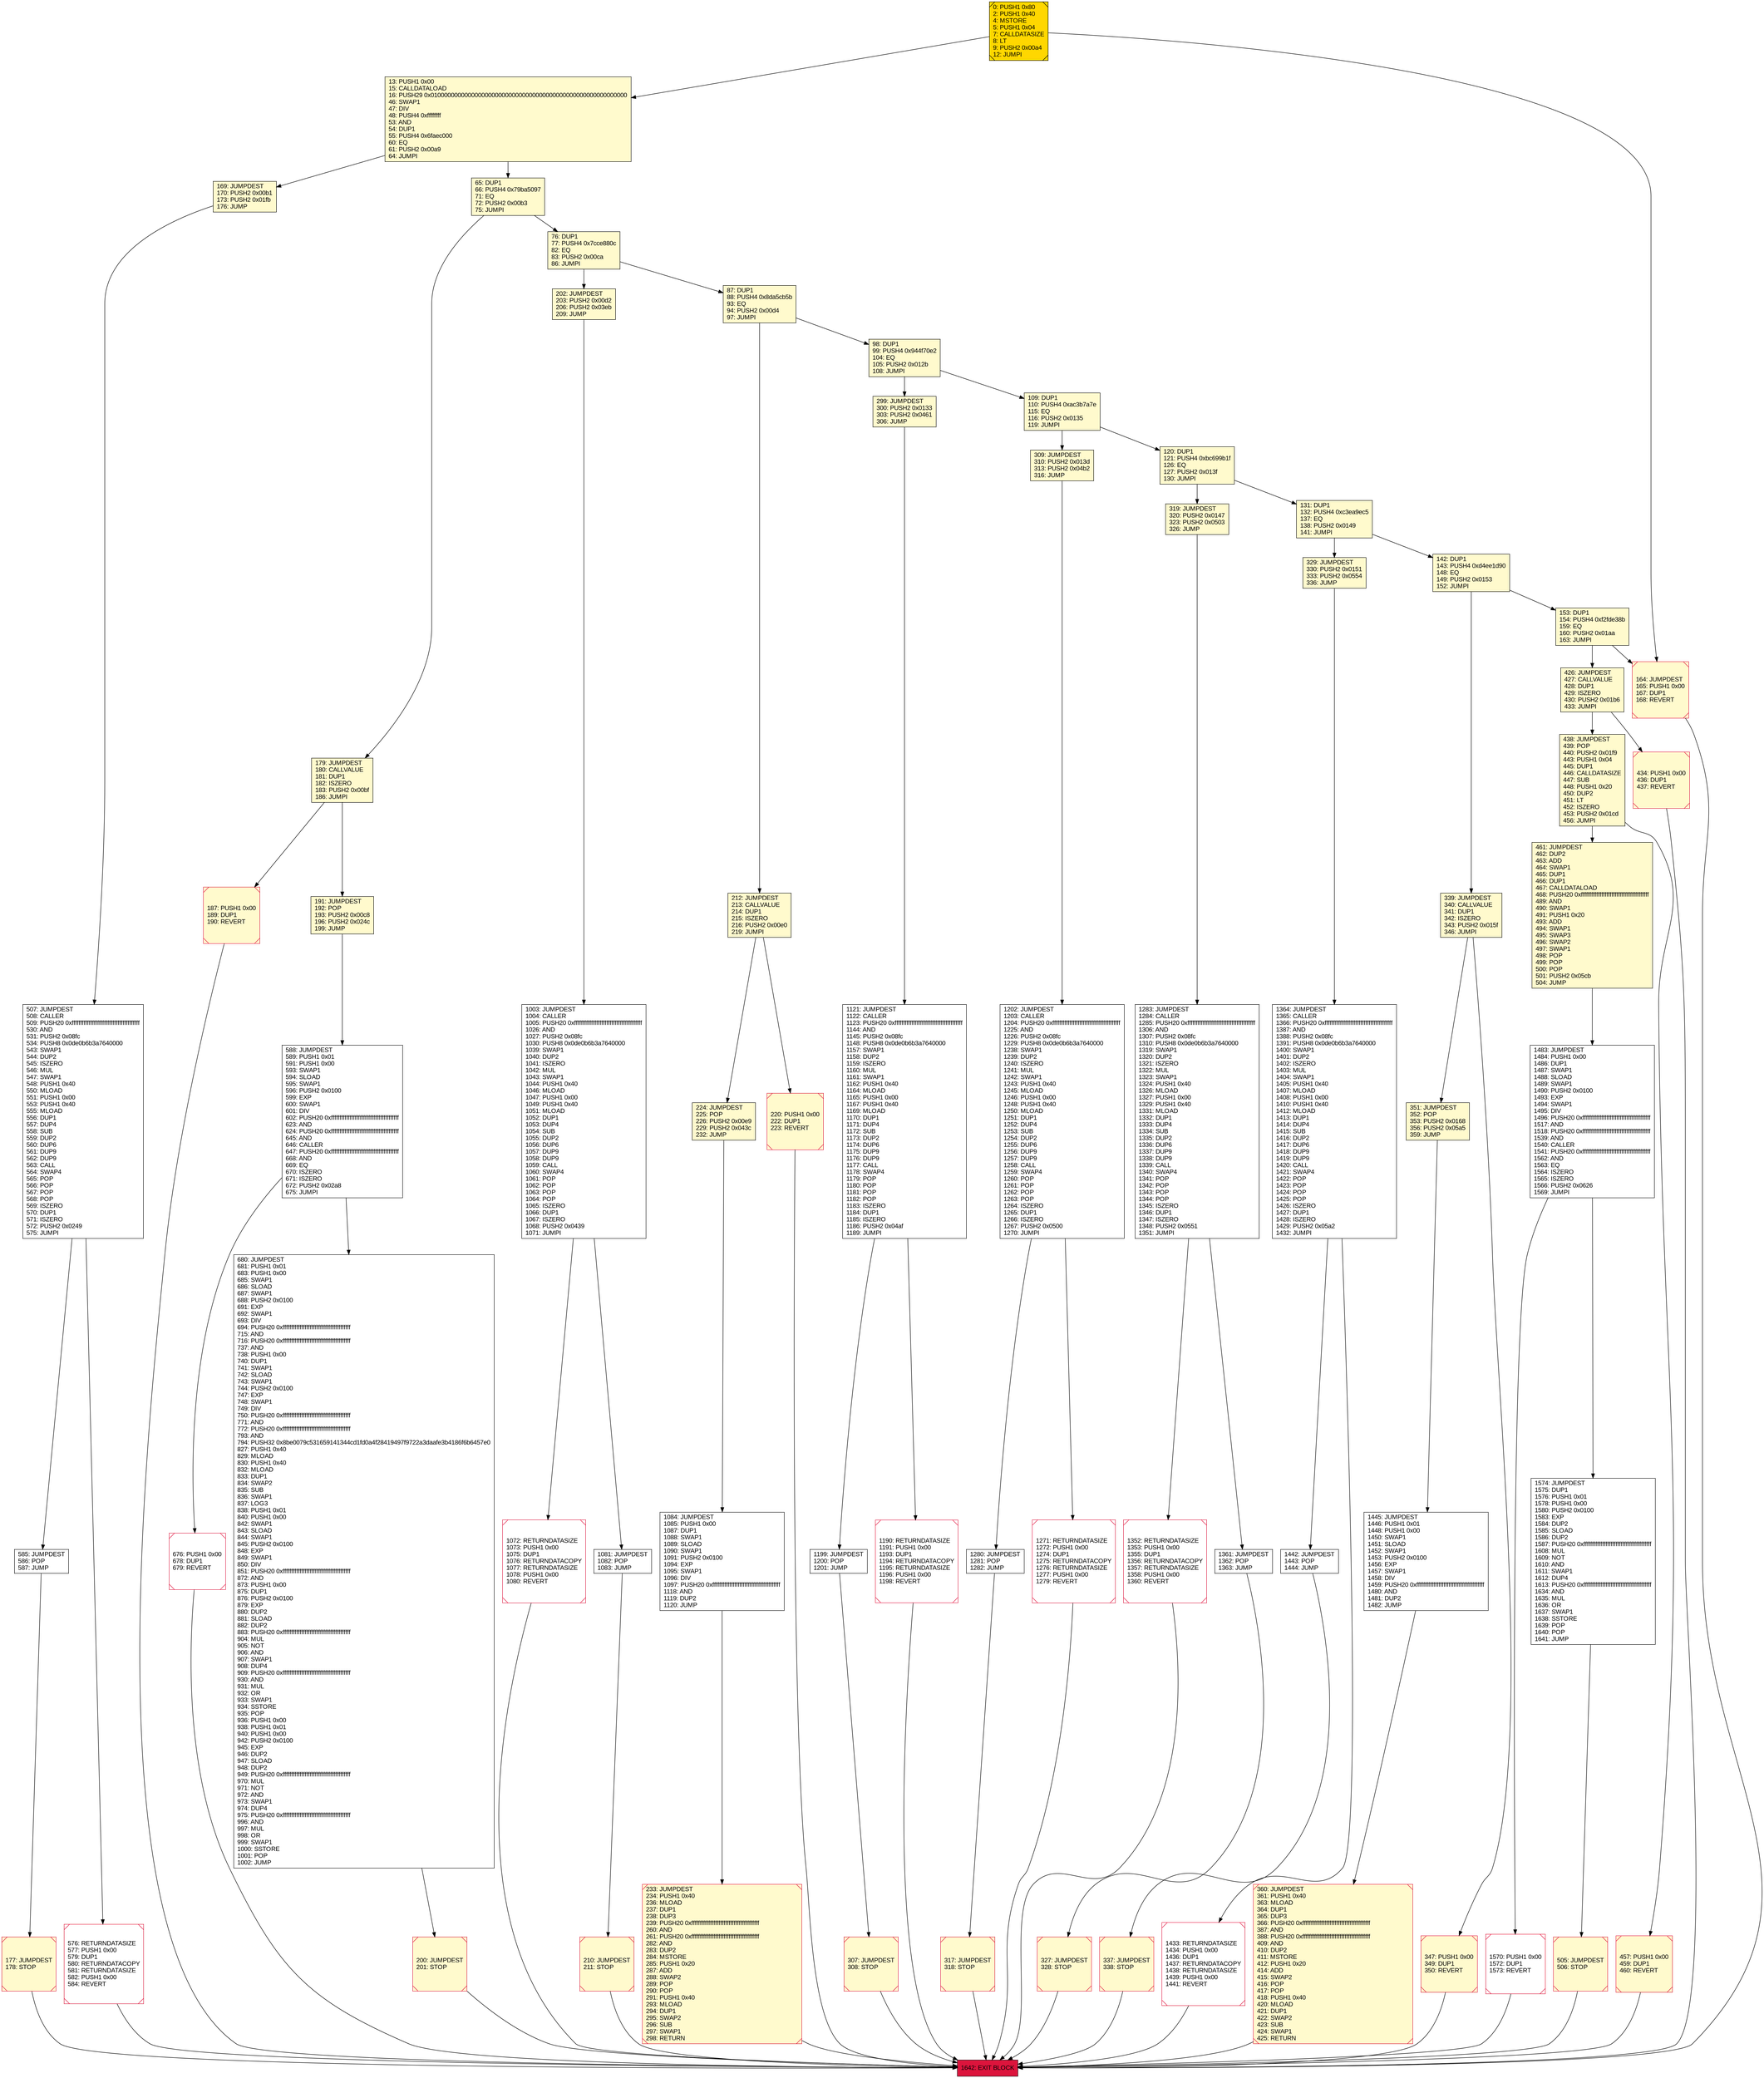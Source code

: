 digraph G {
bgcolor=transparent rankdir=UD;
node [shape=box style=filled color=black fillcolor=white fontname=arial fontcolor=black];
329 [label="329: JUMPDEST\l330: PUSH2 0x0151\l333: PUSH2 0x0554\l336: JUMP\l" fillcolor=lemonchiffon ];
1433 [label="1433: RETURNDATASIZE\l1434: PUSH1 0x00\l1436: DUP1\l1437: RETURNDATACOPY\l1438: RETURNDATASIZE\l1439: PUSH1 0x00\l1441: REVERT\l" shape=Msquare color=crimson ];
1570 [label="1570: PUSH1 0x00\l1572: DUP1\l1573: REVERT\l" shape=Msquare color=crimson ];
676 [label="676: PUSH1 0x00\l678: DUP1\l679: REVERT\l" shape=Msquare color=crimson ];
1442 [label="1442: JUMPDEST\l1443: POP\l1444: JUMP\l" ];
131 [label="131: DUP1\l132: PUSH4 0xc3ea9ec5\l137: EQ\l138: PUSH2 0x0149\l141: JUMPI\l" fillcolor=lemonchiffon ];
1199 [label="1199: JUMPDEST\l1200: POP\l1201: JUMP\l" ];
142 [label="142: DUP1\l143: PUSH4 0xd4ee1d90\l148: EQ\l149: PUSH2 0x0153\l152: JUMPI\l" fillcolor=lemonchiffon ];
1121 [label="1121: JUMPDEST\l1122: CALLER\l1123: PUSH20 0xffffffffffffffffffffffffffffffffffffffff\l1144: AND\l1145: PUSH2 0x08fc\l1148: PUSH8 0x0de0b6b3a7640000\l1157: SWAP1\l1158: DUP2\l1159: ISZERO\l1160: MUL\l1161: SWAP1\l1162: PUSH1 0x40\l1164: MLOAD\l1165: PUSH1 0x00\l1167: PUSH1 0x40\l1169: MLOAD\l1170: DUP1\l1171: DUP4\l1172: SUB\l1173: DUP2\l1174: DUP6\l1175: DUP9\l1176: DUP9\l1177: CALL\l1178: SWAP4\l1179: POP\l1180: POP\l1181: POP\l1182: POP\l1183: ISZERO\l1184: DUP1\l1185: ISZERO\l1186: PUSH2 0x04af\l1189: JUMPI\l" ];
1084 [label="1084: JUMPDEST\l1085: PUSH1 0x00\l1087: DUP1\l1088: SWAP1\l1089: SLOAD\l1090: SWAP1\l1091: PUSH2 0x0100\l1094: EXP\l1095: SWAP1\l1096: DIV\l1097: PUSH20 0xffffffffffffffffffffffffffffffffffffffff\l1118: AND\l1119: DUP2\l1120: JUMP\l" ];
76 [label="76: DUP1\l77: PUSH4 0x7cce880c\l82: EQ\l83: PUSH2 0x00ca\l86: JUMPI\l" fillcolor=lemonchiffon ];
434 [label="434: PUSH1 0x00\l436: DUP1\l437: REVERT\l" fillcolor=lemonchiffon shape=Msquare color=crimson ];
179 [label="179: JUMPDEST\l180: CALLVALUE\l181: DUP1\l182: ISZERO\l183: PUSH2 0x00bf\l186: JUMPI\l" fillcolor=lemonchiffon ];
187 [label="187: PUSH1 0x00\l189: DUP1\l190: REVERT\l" fillcolor=lemonchiffon shape=Msquare color=crimson ];
1003 [label="1003: JUMPDEST\l1004: CALLER\l1005: PUSH20 0xffffffffffffffffffffffffffffffffffffffff\l1026: AND\l1027: PUSH2 0x08fc\l1030: PUSH8 0x0de0b6b3a7640000\l1039: SWAP1\l1040: DUP2\l1041: ISZERO\l1042: MUL\l1043: SWAP1\l1044: PUSH1 0x40\l1046: MLOAD\l1047: PUSH1 0x00\l1049: PUSH1 0x40\l1051: MLOAD\l1052: DUP1\l1053: DUP4\l1054: SUB\l1055: DUP2\l1056: DUP6\l1057: DUP9\l1058: DUP9\l1059: CALL\l1060: SWAP4\l1061: POP\l1062: POP\l1063: POP\l1064: POP\l1065: ISZERO\l1066: DUP1\l1067: ISZERO\l1068: PUSH2 0x0439\l1071: JUMPI\l" ];
202 [label="202: JUMPDEST\l203: PUSH2 0x00d2\l206: PUSH2 0x03eb\l209: JUMP\l" fillcolor=lemonchiffon ];
1483 [label="1483: JUMPDEST\l1484: PUSH1 0x00\l1486: DUP1\l1487: SWAP1\l1488: SLOAD\l1489: SWAP1\l1490: PUSH2 0x0100\l1493: EXP\l1494: SWAP1\l1495: DIV\l1496: PUSH20 0xffffffffffffffffffffffffffffffffffffffff\l1517: AND\l1518: PUSH20 0xffffffffffffffffffffffffffffffffffffffff\l1539: AND\l1540: CALLER\l1541: PUSH20 0xffffffffffffffffffffffffffffffffffffffff\l1562: AND\l1563: EQ\l1564: ISZERO\l1565: ISZERO\l1566: PUSH2 0x0626\l1569: JUMPI\l" ];
1081 [label="1081: JUMPDEST\l1082: POP\l1083: JUMP\l" ];
164 [label="164: JUMPDEST\l165: PUSH1 0x00\l167: DUP1\l168: REVERT\l" fillcolor=lemonchiffon shape=Msquare color=crimson ];
224 [label="224: JUMPDEST\l225: POP\l226: PUSH2 0x00e9\l229: PUSH2 0x043c\l232: JUMP\l" fillcolor=lemonchiffon ];
1574 [label="1574: JUMPDEST\l1575: DUP1\l1576: PUSH1 0x01\l1578: PUSH1 0x00\l1580: PUSH2 0x0100\l1583: EXP\l1584: DUP2\l1585: SLOAD\l1586: DUP2\l1587: PUSH20 0xffffffffffffffffffffffffffffffffffffffff\l1608: MUL\l1609: NOT\l1610: AND\l1611: SWAP1\l1612: DUP4\l1613: PUSH20 0xffffffffffffffffffffffffffffffffffffffff\l1634: AND\l1635: MUL\l1636: OR\l1637: SWAP1\l1638: SSTORE\l1639: POP\l1640: POP\l1641: JUMP\l" ];
98 [label="98: DUP1\l99: PUSH4 0x944f70e2\l104: EQ\l105: PUSH2 0x012b\l108: JUMPI\l" fillcolor=lemonchiffon ];
177 [label="177: JUMPDEST\l178: STOP\l" fillcolor=lemonchiffon shape=Msquare color=crimson ];
307 [label="307: JUMPDEST\l308: STOP\l" fillcolor=lemonchiffon shape=Msquare color=crimson ];
1280 [label="1280: JUMPDEST\l1281: POP\l1282: JUMP\l" ];
680 [label="680: JUMPDEST\l681: PUSH1 0x01\l683: PUSH1 0x00\l685: SWAP1\l686: SLOAD\l687: SWAP1\l688: PUSH2 0x0100\l691: EXP\l692: SWAP1\l693: DIV\l694: PUSH20 0xffffffffffffffffffffffffffffffffffffffff\l715: AND\l716: PUSH20 0xffffffffffffffffffffffffffffffffffffffff\l737: AND\l738: PUSH1 0x00\l740: DUP1\l741: SWAP1\l742: SLOAD\l743: SWAP1\l744: PUSH2 0x0100\l747: EXP\l748: SWAP1\l749: DIV\l750: PUSH20 0xffffffffffffffffffffffffffffffffffffffff\l771: AND\l772: PUSH20 0xffffffffffffffffffffffffffffffffffffffff\l793: AND\l794: PUSH32 0x8be0079c531659141344cd1fd0a4f28419497f9722a3daafe3b4186f6b6457e0\l827: PUSH1 0x40\l829: MLOAD\l830: PUSH1 0x40\l832: MLOAD\l833: DUP1\l834: SWAP2\l835: SUB\l836: SWAP1\l837: LOG3\l838: PUSH1 0x01\l840: PUSH1 0x00\l842: SWAP1\l843: SLOAD\l844: SWAP1\l845: PUSH2 0x0100\l848: EXP\l849: SWAP1\l850: DIV\l851: PUSH20 0xffffffffffffffffffffffffffffffffffffffff\l872: AND\l873: PUSH1 0x00\l875: DUP1\l876: PUSH2 0x0100\l879: EXP\l880: DUP2\l881: SLOAD\l882: DUP2\l883: PUSH20 0xffffffffffffffffffffffffffffffffffffffff\l904: MUL\l905: NOT\l906: AND\l907: SWAP1\l908: DUP4\l909: PUSH20 0xffffffffffffffffffffffffffffffffffffffff\l930: AND\l931: MUL\l932: OR\l933: SWAP1\l934: SSTORE\l935: POP\l936: PUSH1 0x00\l938: PUSH1 0x01\l940: PUSH1 0x00\l942: PUSH2 0x0100\l945: EXP\l946: DUP2\l947: SLOAD\l948: DUP2\l949: PUSH20 0xffffffffffffffffffffffffffffffffffffffff\l970: MUL\l971: NOT\l972: AND\l973: SWAP1\l974: DUP4\l975: PUSH20 0xffffffffffffffffffffffffffffffffffffffff\l996: AND\l997: MUL\l998: OR\l999: SWAP1\l1000: SSTORE\l1001: POP\l1002: JUMP\l" ];
317 [label="317: JUMPDEST\l318: STOP\l" fillcolor=lemonchiffon shape=Msquare color=crimson ];
1072 [label="1072: RETURNDATASIZE\l1073: PUSH1 0x00\l1075: DUP1\l1076: RETURNDATACOPY\l1077: RETURNDATASIZE\l1078: PUSH1 0x00\l1080: REVERT\l" shape=Msquare color=crimson ];
13 [label="13: PUSH1 0x00\l15: CALLDATALOAD\l16: PUSH29 0x0100000000000000000000000000000000000000000000000000000000\l46: SWAP1\l47: DIV\l48: PUSH4 0xffffffff\l53: AND\l54: DUP1\l55: PUSH4 0x6faec000\l60: EQ\l61: PUSH2 0x00a9\l64: JUMPI\l" fillcolor=lemonchiffon ];
351 [label="351: JUMPDEST\l352: POP\l353: PUSH2 0x0168\l356: PUSH2 0x05a5\l359: JUMP\l" fillcolor=lemonchiffon ];
438 [label="438: JUMPDEST\l439: POP\l440: PUSH2 0x01f9\l443: PUSH1 0x04\l445: DUP1\l446: CALLDATASIZE\l447: SUB\l448: PUSH1 0x20\l450: DUP2\l451: LT\l452: ISZERO\l453: PUSH2 0x01cd\l456: JUMPI\l" fillcolor=lemonchiffon ];
1283 [label="1283: JUMPDEST\l1284: CALLER\l1285: PUSH20 0xffffffffffffffffffffffffffffffffffffffff\l1306: AND\l1307: PUSH2 0x08fc\l1310: PUSH8 0x0de0b6b3a7640000\l1319: SWAP1\l1320: DUP2\l1321: ISZERO\l1322: MUL\l1323: SWAP1\l1324: PUSH1 0x40\l1326: MLOAD\l1327: PUSH1 0x00\l1329: PUSH1 0x40\l1331: MLOAD\l1332: DUP1\l1333: DUP4\l1334: SUB\l1335: DUP2\l1336: DUP6\l1337: DUP9\l1338: DUP9\l1339: CALL\l1340: SWAP4\l1341: POP\l1342: POP\l1343: POP\l1344: POP\l1345: ISZERO\l1346: DUP1\l1347: ISZERO\l1348: PUSH2 0x0551\l1351: JUMPI\l" ];
1445 [label="1445: JUMPDEST\l1446: PUSH1 0x01\l1448: PUSH1 0x00\l1450: SWAP1\l1451: SLOAD\l1452: SWAP1\l1453: PUSH2 0x0100\l1456: EXP\l1457: SWAP1\l1458: DIV\l1459: PUSH20 0xffffffffffffffffffffffffffffffffffffffff\l1480: AND\l1481: DUP2\l1482: JUMP\l" ];
87 [label="87: DUP1\l88: PUSH4 0x8da5cb5b\l93: EQ\l94: PUSH2 0x00d4\l97: JUMPI\l" fillcolor=lemonchiffon ];
233 [label="233: JUMPDEST\l234: PUSH1 0x40\l236: MLOAD\l237: DUP1\l238: DUP3\l239: PUSH20 0xffffffffffffffffffffffffffffffffffffffff\l260: AND\l261: PUSH20 0xffffffffffffffffffffffffffffffffffffffff\l282: AND\l283: DUP2\l284: MSTORE\l285: PUSH1 0x20\l287: ADD\l288: SWAP2\l289: POP\l290: POP\l291: PUSH1 0x40\l293: MLOAD\l294: DUP1\l295: SWAP2\l296: SUB\l297: SWAP1\l298: RETURN\l" fillcolor=lemonchiffon shape=Msquare color=crimson ];
360 [label="360: JUMPDEST\l361: PUSH1 0x40\l363: MLOAD\l364: DUP1\l365: DUP3\l366: PUSH20 0xffffffffffffffffffffffffffffffffffffffff\l387: AND\l388: PUSH20 0xffffffffffffffffffffffffffffffffffffffff\l409: AND\l410: DUP2\l411: MSTORE\l412: PUSH1 0x20\l414: ADD\l415: SWAP2\l416: POP\l417: POP\l418: PUSH1 0x40\l420: MLOAD\l421: DUP1\l422: SWAP2\l423: SUB\l424: SWAP1\l425: RETURN\l" fillcolor=lemonchiffon shape=Msquare color=crimson ];
1364 [label="1364: JUMPDEST\l1365: CALLER\l1366: PUSH20 0xffffffffffffffffffffffffffffffffffffffff\l1387: AND\l1388: PUSH2 0x08fc\l1391: PUSH8 0x0de0b6b3a7640000\l1400: SWAP1\l1401: DUP2\l1402: ISZERO\l1403: MUL\l1404: SWAP1\l1405: PUSH1 0x40\l1407: MLOAD\l1408: PUSH1 0x00\l1410: PUSH1 0x40\l1412: MLOAD\l1413: DUP1\l1414: DUP4\l1415: SUB\l1416: DUP2\l1417: DUP6\l1418: DUP9\l1419: DUP9\l1420: CALL\l1421: SWAP4\l1422: POP\l1423: POP\l1424: POP\l1425: POP\l1426: ISZERO\l1427: DUP1\l1428: ISZERO\l1429: PUSH2 0x05a2\l1432: JUMPI\l" ];
1190 [label="1190: RETURNDATASIZE\l1191: PUSH1 0x00\l1193: DUP1\l1194: RETURNDATACOPY\l1195: RETURNDATASIZE\l1196: PUSH1 0x00\l1198: REVERT\l" shape=Msquare color=crimson ];
109 [label="109: DUP1\l110: PUSH4 0xac3b7a7e\l115: EQ\l116: PUSH2 0x0135\l119: JUMPI\l" fillcolor=lemonchiffon ];
120 [label="120: DUP1\l121: PUSH4 0xbc699b1f\l126: EQ\l127: PUSH2 0x013f\l130: JUMPI\l" fillcolor=lemonchiffon ];
507 [label="507: JUMPDEST\l508: CALLER\l509: PUSH20 0xffffffffffffffffffffffffffffffffffffffff\l530: AND\l531: PUSH2 0x08fc\l534: PUSH8 0x0de0b6b3a7640000\l543: SWAP1\l544: DUP2\l545: ISZERO\l546: MUL\l547: SWAP1\l548: PUSH1 0x40\l550: MLOAD\l551: PUSH1 0x00\l553: PUSH1 0x40\l555: MLOAD\l556: DUP1\l557: DUP4\l558: SUB\l559: DUP2\l560: DUP6\l561: DUP9\l562: DUP9\l563: CALL\l564: SWAP4\l565: POP\l566: POP\l567: POP\l568: POP\l569: ISZERO\l570: DUP1\l571: ISZERO\l572: PUSH2 0x0249\l575: JUMPI\l" ];
337 [label="337: JUMPDEST\l338: STOP\l" fillcolor=lemonchiffon shape=Msquare color=crimson ];
210 [label="210: JUMPDEST\l211: STOP\l" fillcolor=lemonchiffon shape=Msquare color=crimson ];
212 [label="212: JUMPDEST\l213: CALLVALUE\l214: DUP1\l215: ISZERO\l216: PUSH2 0x00e0\l219: JUMPI\l" fillcolor=lemonchiffon ];
169 [label="169: JUMPDEST\l170: PUSH2 0x00b1\l173: PUSH2 0x01fb\l176: JUMP\l" fillcolor=lemonchiffon ];
191 [label="191: JUMPDEST\l192: POP\l193: PUSH2 0x00c8\l196: PUSH2 0x024c\l199: JUMP\l" fillcolor=lemonchiffon ];
588 [label="588: JUMPDEST\l589: PUSH1 0x01\l591: PUSH1 0x00\l593: SWAP1\l594: SLOAD\l595: SWAP1\l596: PUSH2 0x0100\l599: EXP\l600: SWAP1\l601: DIV\l602: PUSH20 0xffffffffffffffffffffffffffffffffffffffff\l623: AND\l624: PUSH20 0xffffffffffffffffffffffffffffffffffffffff\l645: AND\l646: CALLER\l647: PUSH20 0xffffffffffffffffffffffffffffffffffffffff\l668: AND\l669: EQ\l670: ISZERO\l671: ISZERO\l672: PUSH2 0x02a8\l675: JUMPI\l" ];
339 [label="339: JUMPDEST\l340: CALLVALUE\l341: DUP1\l342: ISZERO\l343: PUSH2 0x015f\l346: JUMPI\l" fillcolor=lemonchiffon ];
327 [label="327: JUMPDEST\l328: STOP\l" fillcolor=lemonchiffon shape=Msquare color=crimson ];
1352 [label="1352: RETURNDATASIZE\l1353: PUSH1 0x00\l1355: DUP1\l1356: RETURNDATACOPY\l1357: RETURNDATASIZE\l1358: PUSH1 0x00\l1360: REVERT\l" shape=Msquare color=crimson ];
153 [label="153: DUP1\l154: PUSH4 0xf2fde38b\l159: EQ\l160: PUSH2 0x01aa\l163: JUMPI\l" fillcolor=lemonchiffon ];
426 [label="426: JUMPDEST\l427: CALLVALUE\l428: DUP1\l429: ISZERO\l430: PUSH2 0x01b6\l433: JUMPI\l" fillcolor=lemonchiffon ];
0 [label="0: PUSH1 0x80\l2: PUSH1 0x40\l4: MSTORE\l5: PUSH1 0x04\l7: CALLDATASIZE\l8: LT\l9: PUSH2 0x00a4\l12: JUMPI\l" fillcolor=lemonchiffon shape=Msquare fillcolor=gold ];
576 [label="576: RETURNDATASIZE\l577: PUSH1 0x00\l579: DUP1\l580: RETURNDATACOPY\l581: RETURNDATASIZE\l582: PUSH1 0x00\l584: REVERT\l" shape=Msquare color=crimson ];
200 [label="200: JUMPDEST\l201: STOP\l" fillcolor=lemonchiffon shape=Msquare color=crimson ];
457 [label="457: PUSH1 0x00\l459: DUP1\l460: REVERT\l" fillcolor=lemonchiffon shape=Msquare color=crimson ];
1642 [label="1642: EXIT BLOCK\l" fillcolor=crimson ];
461 [label="461: JUMPDEST\l462: DUP2\l463: ADD\l464: SWAP1\l465: DUP1\l466: DUP1\l467: CALLDATALOAD\l468: PUSH20 0xffffffffffffffffffffffffffffffffffffffff\l489: AND\l490: SWAP1\l491: PUSH1 0x20\l493: ADD\l494: SWAP1\l495: SWAP3\l496: SWAP2\l497: SWAP1\l498: POP\l499: POP\l500: POP\l501: PUSH2 0x05cb\l504: JUMP\l" fillcolor=lemonchiffon ];
1271 [label="1271: RETURNDATASIZE\l1272: PUSH1 0x00\l1274: DUP1\l1275: RETURNDATACOPY\l1276: RETURNDATASIZE\l1277: PUSH1 0x00\l1279: REVERT\l" shape=Msquare color=crimson ];
505 [label="505: JUMPDEST\l506: STOP\l" fillcolor=lemonchiffon shape=Msquare color=crimson ];
585 [label="585: JUMPDEST\l586: POP\l587: JUMP\l" ];
319 [label="319: JUMPDEST\l320: PUSH2 0x0147\l323: PUSH2 0x0503\l326: JUMP\l" fillcolor=lemonchiffon ];
65 [label="65: DUP1\l66: PUSH4 0x79ba5097\l71: EQ\l72: PUSH2 0x00b3\l75: JUMPI\l" fillcolor=lemonchiffon ];
1361 [label="1361: JUMPDEST\l1362: POP\l1363: JUMP\l" ];
1202 [label="1202: JUMPDEST\l1203: CALLER\l1204: PUSH20 0xffffffffffffffffffffffffffffffffffffffff\l1225: AND\l1226: PUSH2 0x08fc\l1229: PUSH8 0x0de0b6b3a7640000\l1238: SWAP1\l1239: DUP2\l1240: ISZERO\l1241: MUL\l1242: SWAP1\l1243: PUSH1 0x40\l1245: MLOAD\l1246: PUSH1 0x00\l1248: PUSH1 0x40\l1250: MLOAD\l1251: DUP1\l1252: DUP4\l1253: SUB\l1254: DUP2\l1255: DUP6\l1256: DUP9\l1257: DUP9\l1258: CALL\l1259: SWAP4\l1260: POP\l1261: POP\l1262: POP\l1263: POP\l1264: ISZERO\l1265: DUP1\l1266: ISZERO\l1267: PUSH2 0x0500\l1270: JUMPI\l" ];
299 [label="299: JUMPDEST\l300: PUSH2 0x0133\l303: PUSH2 0x0461\l306: JUMP\l" fillcolor=lemonchiffon ];
347 [label="347: PUSH1 0x00\l349: DUP1\l350: REVERT\l" fillcolor=lemonchiffon shape=Msquare color=crimson ];
309 [label="309: JUMPDEST\l310: PUSH2 0x013d\l313: PUSH2 0x04b2\l316: JUMP\l" fillcolor=lemonchiffon ];
220 [label="220: PUSH1 0x00\l222: DUP1\l223: REVERT\l" fillcolor=lemonchiffon shape=Msquare color=crimson ];
191 -> 588;
131 -> 142;
1121 -> 1199;
457 -> 1642;
1445 -> 360;
179 -> 187;
1003 -> 1081;
202 -> 1003;
1271 -> 1642;
505 -> 1642;
131 -> 329;
169 -> 507;
309 -> 1202;
153 -> 426;
1280 -> 317;
76 -> 202;
347 -> 1642;
220 -> 1642;
351 -> 1445;
507 -> 576;
98 -> 109;
1202 -> 1271;
87 -> 98;
1483 -> 1570;
1361 -> 327;
224 -> 1084;
339 -> 347;
210 -> 1642;
507 -> 585;
337 -> 1642;
1199 -> 307;
1084 -> 233;
120 -> 319;
576 -> 1642;
1003 -> 1072;
1121 -> 1190;
76 -> 87;
200 -> 1642;
327 -> 1642;
1352 -> 1642;
1364 -> 1442;
212 -> 220;
329 -> 1364;
1364 -> 1433;
1483 -> 1574;
1442 -> 337;
1072 -> 1642;
317 -> 1642;
109 -> 309;
319 -> 1283;
120 -> 131;
164 -> 1642;
426 -> 434;
585 -> 177;
307 -> 1642;
588 -> 676;
1283 -> 1361;
1574 -> 505;
177 -> 1642;
233 -> 1642;
1202 -> 1280;
360 -> 1642;
179 -> 191;
1190 -> 1642;
13 -> 65;
1081 -> 210;
142 -> 339;
438 -> 457;
438 -> 461;
98 -> 299;
142 -> 153;
588 -> 680;
212 -> 224;
13 -> 169;
1433 -> 1642;
426 -> 438;
1570 -> 1642;
1283 -> 1352;
65 -> 179;
676 -> 1642;
187 -> 1642;
299 -> 1121;
0 -> 13;
680 -> 200;
153 -> 164;
461 -> 1483;
0 -> 164;
65 -> 76;
434 -> 1642;
87 -> 212;
109 -> 120;
339 -> 351;
}